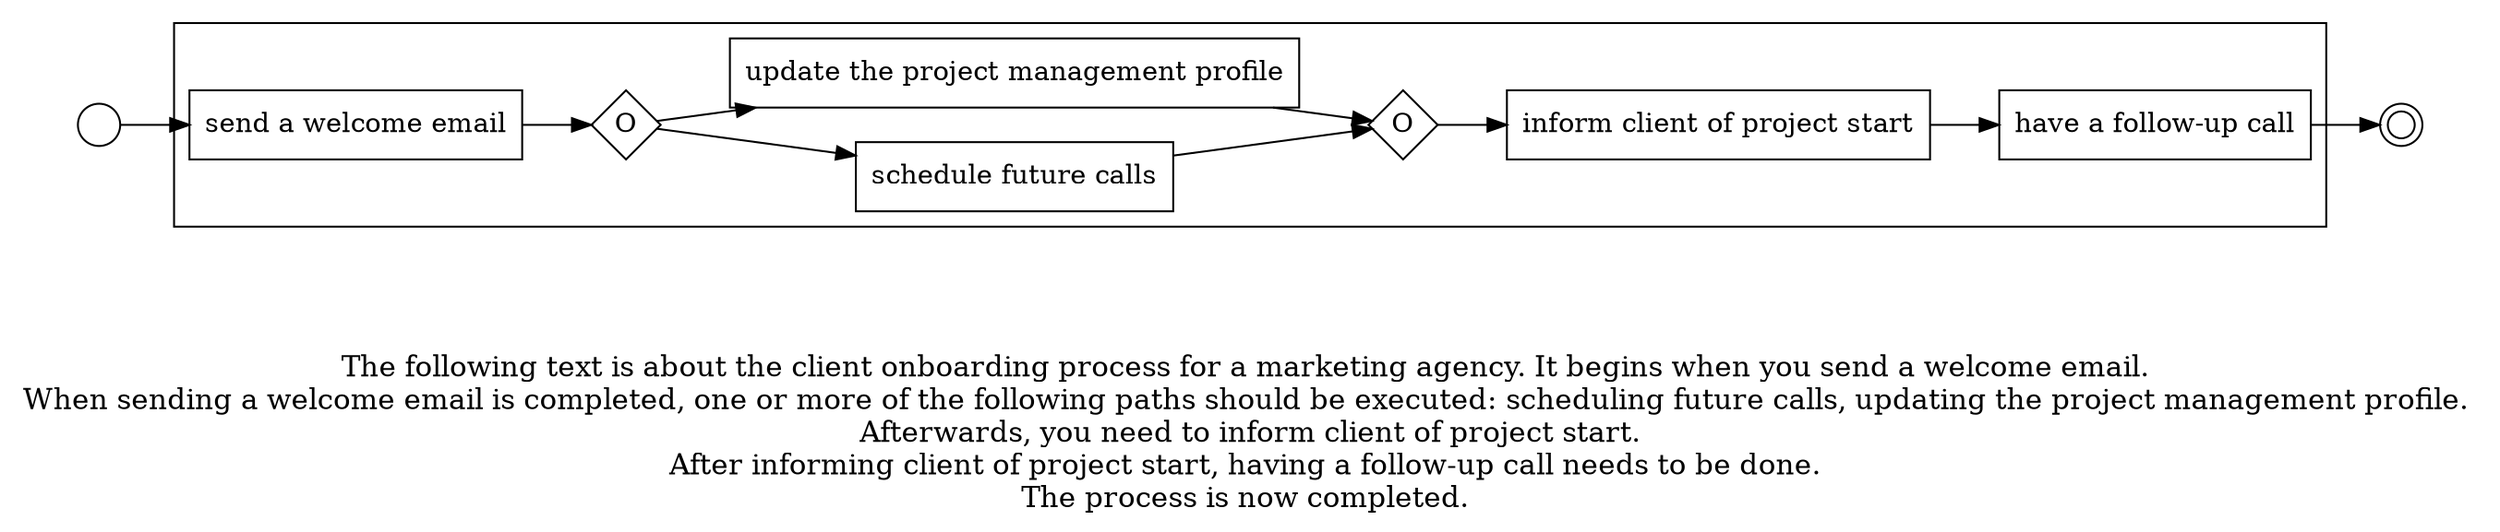 digraph client_onboarding_process_for_a_marketing_agency_124 {
	graph [rankdir=LR]
	START_NODE [label="" shape=circle width=0.3]
	subgraph CLUSTER_0 {
		"send a welcome email" [shape=box]
		"OR_SPLIT--2. Setting the agenda_M39N" [label=O fixedsize=true shape=diamond width=0.5]
		"send a welcome email" -> "OR_SPLIT--2. Setting the agenda_M39N"
		"schedule future calls" [shape=box]
		"OR_SPLIT--2. Setting the agenda_M39N" -> "schedule future calls"
		"update the project management profile" [shape=box]
		"OR_SPLIT--2. Setting the agenda_M39N" -> "update the project management profile"
		"OR_JOIN--2. Setting the agenda_M39N" [label=O fixedsize=true shape=diamond width=0.5]
		"schedule future calls" -> "OR_JOIN--2. Setting the agenda_M39N"
		"update the project management profile" -> "OR_JOIN--2. Setting the agenda_M39N"
		"inform client of project start" [shape=box]
		"OR_JOIN--2. Setting the agenda_M39N" -> "inform client of project start"
		"have a follow-up call" [shape=box]
		"inform client of project start" -> "have a follow-up call"
	}
	START_NODE -> "send a welcome email"
	END_NODE [label="" shape=doublecircle width=0.2]
	"have a follow-up call" -> END_NODE
	fontsize=15 label="\n\n
The following text is about the client onboarding process for a marketing agency. It begins when you send a welcome email. 
When sending a welcome email is completed, one or more of the following paths should be executed: scheduling future calls, updating the project management profile. 
Afterwards, you need to inform client of project start.
After informing client of project start, having a follow-up call needs to be done. 
The process is now completed. 
"
}

